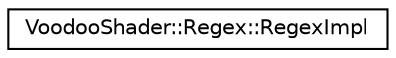 digraph G
{
  edge [fontname="Helvetica",fontsize="10",labelfontname="Helvetica",labelfontsize="10"];
  node [fontname="Helvetica",fontsize="10",shape=record];
  rankdir="LR";
  Node1 [label="VoodooShader::Regex::RegexImpl",height=0.2,width=0.4,color="black", fillcolor="white", style="filled",URL="$class_voodoo_shader_1_1_regex_1_1_regex_impl.html"];
}
